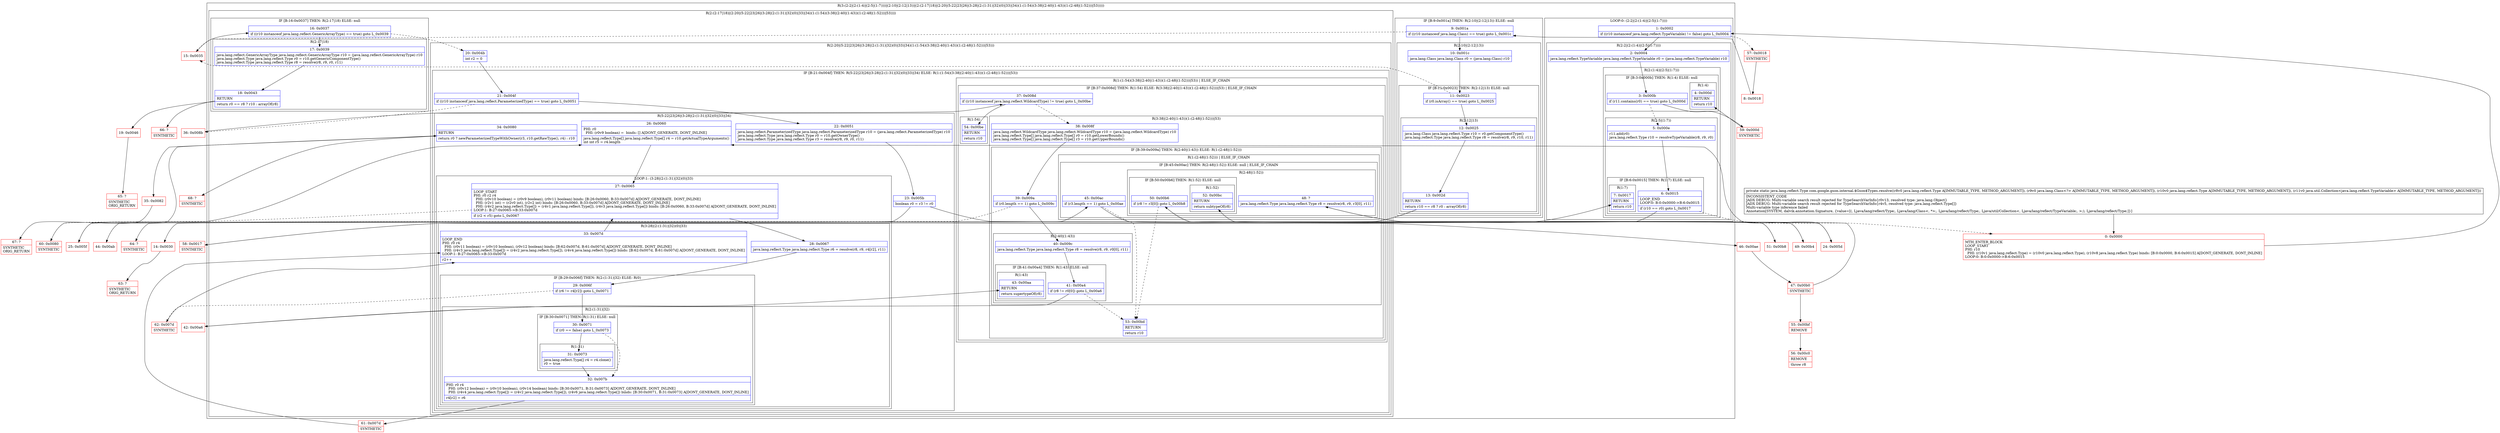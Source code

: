 digraph "CFG forcom.google.gson.internal.$Gson$Types.resolve(Ljava\/lang\/reflect\/Type;Ljava\/lang\/Class;Ljava\/lang\/reflect\/Type;Ljava\/util\/Collection;)Ljava\/lang\/reflect\/Type;" {
subgraph cluster_Region_1534978590 {
label = "R(3:(2:2|(2:(1:4)|(2:5|(1:7))))|(2:10|(2:12|13))|(2:(2:17|18)|(2:20|(5:22|23|26|(3:28|(2:(1:31)|32)(0)|33)|34)(1:(1:54)(3:38|(2:40|(1:43))(1:(2:48|(1:52)))|53)))))";
node [shape=record,color=blue];
subgraph cluster_LoopRegion_2136939883 {
label = "LOOP:0: (2:2|(2:(1:4)|(2:5|(1:7))))";
node [shape=record,color=blue];
Node_1 [shape=record,label="{1\:\ 0x0002|if ((r10 instanceof java.lang.reflect.TypeVariable) != false) goto L_0x0004\l}"];
subgraph cluster_Region_1915725195 {
label = "R(2:2|(2:(1:4)|(2:5|(1:7))))";
node [shape=record,color=blue];
Node_2 [shape=record,label="{2\:\ 0x0004|java.lang.reflect.TypeVariable java.lang.reflect.TypeVariable r0 = (java.lang.reflect.TypeVariable) r10\l}"];
subgraph cluster_Region_1339146586 {
label = "R(2:(1:4)|(2:5|(1:7)))";
node [shape=record,color=blue];
subgraph cluster_IfRegion_1910563795 {
label = "IF [B:3:0x000b] THEN: R(1:4) ELSE: null";
node [shape=record,color=blue];
Node_3 [shape=record,label="{3\:\ 0x000b|if (r11.contains(r0) == true) goto L_0x000d\l}"];
subgraph cluster_Region_1952339052 {
label = "R(1:4)";
node [shape=record,color=blue];
Node_4 [shape=record,label="{4\:\ 0x000d|RETURN\l|return r10\l}"];
}
}
subgraph cluster_Region_543591192 {
label = "R(2:5|(1:7))";
node [shape=record,color=blue];
Node_5 [shape=record,label="{5\:\ 0x000e|r11.add(r0)\ljava.lang.reflect.Type r10 = resolveTypeVariable(r8, r9, r0)\l}"];
subgraph cluster_IfRegion_786032632 {
label = "IF [B:6:0x0015] THEN: R(1:7) ELSE: null";
node [shape=record,color=blue];
Node_6 [shape=record,label="{6\:\ 0x0015|LOOP_END\lLOOP:0: B:0:0x0000\-\>B:6:0x0015\l|if (r10 == r0) goto L_0x0017\l}"];
subgraph cluster_Region_1078427107 {
label = "R(1:7)";
node [shape=record,color=blue];
Node_7 [shape=record,label="{7\:\ 0x0017|RETURN\l|return r10\l}"];
}
}
}
}
}
}
subgraph cluster_IfRegion_1207211205 {
label = "IF [B:9:0x001a] THEN: R(2:10|(2:12|13)) ELSE: null";
node [shape=record,color=blue];
Node_9 [shape=record,label="{9\:\ 0x001a|if ((r10 instanceof java.lang.Class) == true) goto L_0x001c\l}"];
subgraph cluster_Region_1638685705 {
label = "R(2:10|(2:12|13))";
node [shape=record,color=blue];
Node_10 [shape=record,label="{10\:\ 0x001c|java.lang.Class java.lang.Class r0 = (java.lang.Class) r10\l}"];
subgraph cluster_IfRegion_425263558 {
label = "IF [B:11:0x0023] THEN: R(2:12|13) ELSE: null";
node [shape=record,color=blue];
Node_11 [shape=record,label="{11\:\ 0x0023|if (r0.isArray() == true) goto L_0x0025\l}"];
subgraph cluster_Region_1236853029 {
label = "R(2:12|13)";
node [shape=record,color=blue];
Node_12 [shape=record,label="{12\:\ 0x0025|java.lang.Class java.lang.reflect.Type r10 = r0.getComponentType()\ljava.lang.reflect.Type java.lang.reflect.Type r8 = resolve(r8, r9, r10, r11)\l}"];
Node_13 [shape=record,label="{13\:\ 0x002d|RETURN\l|return r10 == r8 ? r0 : arrayOf(r8)\l}"];
}
}
}
}
subgraph cluster_Region_107890288 {
label = "R(2:(2:17|18)|(2:20|(5:22|23|26|(3:28|(2:(1:31)|32)(0)|33)|34)(1:(1:54)(3:38|(2:40|(1:43))(1:(2:48|(1:52)))|53))))";
node [shape=record,color=blue];
subgraph cluster_IfRegion_9805797 {
label = "IF [B:16:0x0037] THEN: R(2:17|18) ELSE: null";
node [shape=record,color=blue];
Node_16 [shape=record,label="{16\:\ 0x0037|if ((r10 instanceof java.lang.reflect.GenericArrayType) == true) goto L_0x0039\l}"];
subgraph cluster_Region_103264616 {
label = "R(2:17|18)";
node [shape=record,color=blue];
Node_17 [shape=record,label="{17\:\ 0x0039|java.lang.reflect.GenericArrayType java.lang.reflect.GenericArrayType r10 = (java.lang.reflect.GenericArrayType) r10\ljava.lang.reflect.Type java.lang.reflect.Type r0 = r10.getGenericComponentType()\ljava.lang.reflect.Type java.lang.reflect.Type r8 = resolve(r8, r9, r0, r11)\l}"];
Node_18 [shape=record,label="{18\:\ 0x0043|RETURN\l|return r0 == r8 ? r10 : arrayOf(r8)\l}"];
}
}
subgraph cluster_Region_1425650542 {
label = "R(2:20|(5:22|23|26|(3:28|(2:(1:31)|32)(0)|33)|34)(1:(1:54)(3:38|(2:40|(1:43))(1:(2:48|(1:52)))|53)))";
node [shape=record,color=blue];
Node_20 [shape=record,label="{20\:\ 0x004b|int r2 = 0\l}"];
subgraph cluster_IfRegion_2076590705 {
label = "IF [B:21:0x004f] THEN: R(5:22|23|26|(3:28|(2:(1:31)|32)(0)|33)|34) ELSE: R(1:(1:54)(3:38|(2:40|(1:43))(1:(2:48|(1:52)))|53))";
node [shape=record,color=blue];
Node_21 [shape=record,label="{21\:\ 0x004f|if ((r10 instanceof java.lang.reflect.ParameterizedType) == true) goto L_0x0051\l}"];
subgraph cluster_Region_1248174372 {
label = "R(5:22|23|26|(3:28|(2:(1:31)|32)(0)|33)|34)";
node [shape=record,color=blue];
Node_22 [shape=record,label="{22\:\ 0x0051|java.lang.reflect.ParameterizedType java.lang.reflect.ParameterizedType r10 = (java.lang.reflect.ParameterizedType) r10\ljava.lang.reflect.Type java.lang.reflect.Type r0 = r10.getOwnerType()\ljava.lang.reflect.Type java.lang.reflect.Type r3 = resolve(r8, r9, r0, r11)\l}"];
Node_23 [shape=record,label="{23\:\ 0x005b|boolean r0 = r3 != r0\l}"];
Node_26 [shape=record,label="{26\:\ 0x0060|PHI: r0 \l  PHI: (r0v9 boolean) =  binds: [] A[DONT_GENERATE, DONT_INLINE]\l|java.lang.reflect.Type[] java.lang.reflect.Type[] r4 = r10.getActualTypeArguments()\lint int r5 = r4.length\l}"];
subgraph cluster_LoopRegion_292625926 {
label = "LOOP:1: (3:28|(2:(1:31)|32)(0)|33)";
node [shape=record,color=blue];
Node_27 [shape=record,label="{27\:\ 0x0065|LOOP_START\lPHI: r0 r2 r4 \l  PHI: (r0v10 boolean) = (r0v9 boolean), (r0v11 boolean) binds: [B:26:0x0060, B:33:0x007d] A[DONT_GENERATE, DONT_INLINE]\l  PHI: (r2v1 int) = (r2v0 int), (r2v2 int) binds: [B:26:0x0060, B:33:0x007d] A[DONT_GENERATE, DONT_INLINE]\l  PHI: (r4v2 java.lang.reflect.Type[]) = (r4v1 java.lang.reflect.Type[]), (r4v3 java.lang.reflect.Type[]) binds: [B:26:0x0060, B:33:0x007d] A[DONT_GENERATE, DONT_INLINE]\lLOOP:1: B:27:0x0065\-\>B:33:0x007d\l|if (r2 \< r5) goto L_0x0067\l}"];
subgraph cluster_Region_557547699 {
label = "R(3:28|(2:(1:31)|32)(0)|33)";
node [shape=record,color=blue];
Node_28 [shape=record,label="{28\:\ 0x0067|java.lang.reflect.Type java.lang.reflect.Type r6 = resolve(r8, r9, r4[r2], r11)\l}"];
subgraph cluster_IfRegion_463664534 {
label = "IF [B:29:0x006f] THEN: R(2:(1:31)|32) ELSE: R(0)";
node [shape=record,color=blue];
Node_29 [shape=record,label="{29\:\ 0x006f|if (r6 != r4[r2]) goto L_0x0071\l}"];
subgraph cluster_Region_47793999 {
label = "R(2:(1:31)|32)";
node [shape=record,color=blue];
subgraph cluster_IfRegion_1478558234 {
label = "IF [B:30:0x0071] THEN: R(1:31) ELSE: null";
node [shape=record,color=blue];
Node_30 [shape=record,label="{30\:\ 0x0071|if (r0 == false) goto L_0x0073\l}"];
subgraph cluster_Region_1072233654 {
label = "R(1:31)";
node [shape=record,color=blue];
Node_31 [shape=record,label="{31\:\ 0x0073|java.lang.reflect.Type[] r4 = r4.clone()\lr0 = true\l}"];
}
}
Node_32 [shape=record,label="{32\:\ 0x007b|PHI: r0 r4 \l  PHI: (r0v12 boolean) = (r0v10 boolean), (r0v14 boolean) binds: [B:30:0x0071, B:31:0x0073] A[DONT_GENERATE, DONT_INLINE]\l  PHI: (r4v4 java.lang.reflect.Type[]) = (r4v2 java.lang.reflect.Type[]), (r4v6 java.lang.reflect.Type[]) binds: [B:30:0x0071, B:31:0x0073] A[DONT_GENERATE, DONT_INLINE]\l|r4[r2] = r6\l}"];
}
subgraph cluster_Region_418882416 {
label = "R(0)";
node [shape=record,color=blue];
}
}
Node_33 [shape=record,label="{33\:\ 0x007d|LOOP_END\lPHI: r0 r4 \l  PHI: (r0v11 boolean) = (r0v10 boolean), (r0v12 boolean) binds: [B:62:0x007d, B:61:0x007d] A[DONT_GENERATE, DONT_INLINE]\l  PHI: (r4v3 java.lang.reflect.Type[]) = (r4v2 java.lang.reflect.Type[]), (r4v4 java.lang.reflect.Type[]) binds: [B:62:0x007d, B:61:0x007d] A[DONT_GENERATE, DONT_INLINE]\lLOOP:1: B:27:0x0065\-\>B:33:0x007d\l|r2++\l}"];
}
}
Node_34 [shape=record,label="{34\:\ 0x0080|RETURN\l|return r0 ? newParameterizedTypeWithOwner(r3, r10.getRawType(), r4) : r10\l}"];
}
subgraph cluster_Region_1818115032 {
label = "R(1:(1:54)(3:38|(2:40|(1:43))(1:(2:48|(1:52)))|53)) | ELSE_IF_CHAIN\l";
node [shape=record,color=blue];
subgraph cluster_IfRegion_1075378945 {
label = "IF [B:37:0x008d] THEN: R(1:54) ELSE: R(3:38|(2:40|(1:43))(1:(2:48|(1:52)))|53) | ELSE_IF_CHAIN\l";
node [shape=record,color=blue];
Node_37 [shape=record,label="{37\:\ 0x008d|if ((r10 instanceof java.lang.reflect.WildcardType) != true) goto L_0x00be\l}"];
subgraph cluster_Region_159710393 {
label = "R(1:54)";
node [shape=record,color=blue];
Node_54 [shape=record,label="{54\:\ 0x00be|RETURN\l|return r10\l}"];
}
subgraph cluster_Region_465696828 {
label = "R(3:38|(2:40|(1:43))(1:(2:48|(1:52)))|53)";
node [shape=record,color=blue];
Node_38 [shape=record,label="{38\:\ 0x008f|java.lang.reflect.WildcardType java.lang.reflect.WildcardType r10 = (java.lang.reflect.WildcardType) r10\ljava.lang.reflect.Type[] java.lang.reflect.Type[] r0 = r10.getLowerBounds()\ljava.lang.reflect.Type[] java.lang.reflect.Type[] r3 = r10.getUpperBounds()\l}"];
subgraph cluster_IfRegion_1711463919 {
label = "IF [B:39:0x009a] THEN: R(2:40|(1:43)) ELSE: R(1:(2:48|(1:52)))";
node [shape=record,color=blue];
Node_39 [shape=record,label="{39\:\ 0x009a|if (r0.length == 1) goto L_0x009c\l}"];
subgraph cluster_Region_1786809084 {
label = "R(2:40|(1:43))";
node [shape=record,color=blue];
Node_40 [shape=record,label="{40\:\ 0x009c|java.lang.reflect.Type java.lang.reflect.Type r8 = resolve(r8, r9, r0[0], r11)\l}"];
subgraph cluster_IfRegion_573266908 {
label = "IF [B:41:0x00a4] THEN: R(1:43) ELSE: null";
node [shape=record,color=blue];
Node_41 [shape=record,label="{41\:\ 0x00a4|if (r8 != r0[0]) goto L_0x00a6\l}"];
subgraph cluster_Region_483934214 {
label = "R(1:43)";
node [shape=record,color=blue];
Node_43 [shape=record,label="{43\:\ 0x00aa|RETURN\l|return supertypeOf(r8)\l}"];
}
}
}
subgraph cluster_Region_751641306 {
label = "R(1:(2:48|(1:52))) | ELSE_IF_CHAIN\l";
node [shape=record,color=blue];
subgraph cluster_IfRegion_910116797 {
label = "IF [B:45:0x00ac] THEN: R(2:48|(1:52)) ELSE: null | ELSE_IF_CHAIN\l";
node [shape=record,color=blue];
Node_45 [shape=record,label="{45\:\ 0x00ac|if (r3.length == 1) goto L_0x00ae\l}"];
subgraph cluster_Region_1176635696 {
label = "R(2:48|(1:52))";
node [shape=record,color=blue];
Node_48 [shape=record,label="{48\:\ ?|java.lang.reflect.Type java.lang.reflect.Type r8 = resolve(r8, r9, r3[0], r11)\l}"];
subgraph cluster_IfRegion_681290850 {
label = "IF [B:50:0x00b6] THEN: R(1:52) ELSE: null";
node [shape=record,color=blue];
Node_50 [shape=record,label="{50\:\ 0x00b6|if (r8 != r3[0]) goto L_0x00b8\l}"];
subgraph cluster_Region_1343682326 {
label = "R(1:52)";
node [shape=record,color=blue];
Node_52 [shape=record,label="{52\:\ 0x00bc|RETURN\l|return subtypeOf(r8)\l}"];
}
}
}
}
}
}
Node_53 [shape=record,label="{53\:\ 0x00bd|RETURN\l|return r10\l}"];
}
}
}
}
}
}
}
Node_0 [shape=record,color=red,label="{0\:\ 0x0000|MTH_ENTER_BLOCK\lLOOP_START\lPHI: r10 \l  PHI: (r10v1 java.lang.reflect.Type) = (r10v0 java.lang.reflect.Type), (r10v8 java.lang.reflect.Type) binds: [B:0:0x0000, B:6:0x0015] A[DONT_GENERATE, DONT_INLINE]\lLOOP:0: B:0:0x0000\-\>B:6:0x0015\l}"];
Node_8 [shape=record,color=red,label="{8\:\ 0x0018}"];
Node_14 [shape=record,color=red,label="{14\:\ 0x0030}"];
Node_15 [shape=record,color=red,label="{15\:\ 0x0035}"];
Node_19 [shape=record,color=red,label="{19\:\ 0x0046}"];
Node_24 [shape=record,color=red,label="{24\:\ 0x005d}"];
Node_25 [shape=record,color=red,label="{25\:\ 0x005f}"];
Node_35 [shape=record,color=red,label="{35\:\ 0x0082}"];
Node_36 [shape=record,color=red,label="{36\:\ 0x008b}"];
Node_42 [shape=record,color=red,label="{42\:\ 0x00a6}"];
Node_44 [shape=record,color=red,label="{44\:\ 0x00ab}"];
Node_46 [shape=record,color=red,label="{46\:\ 0x00ae}"];
Node_47 [shape=record,color=red,label="{47\:\ 0x00b0|SYNTHETIC\l}"];
Node_49 [shape=record,color=red,label="{49\:\ 0x00b4}"];
Node_51 [shape=record,color=red,label="{51\:\ 0x00b8}"];
Node_55 [shape=record,color=red,label="{55\:\ 0x00bf|REMOVE\l}"];
Node_56 [shape=record,color=red,label="{56\:\ 0x00c0|REMOVE\l|throw r8\l}"];
Node_57 [shape=record,color=red,label="{57\:\ 0x0018|SYNTHETIC\l}"];
Node_58 [shape=record,color=red,label="{58\:\ 0x0017|SYNTHETIC\l}"];
Node_59 [shape=record,color=red,label="{59\:\ 0x000d|SYNTHETIC\l}"];
Node_60 [shape=record,color=red,label="{60\:\ 0x0080|SYNTHETIC\l}"];
Node_61 [shape=record,color=red,label="{61\:\ 0x007d|SYNTHETIC\l}"];
Node_62 [shape=record,color=red,label="{62\:\ 0x007d|SYNTHETIC\l}"];
Node_63 [shape=record,color=red,label="{63\:\ ?|SYNTHETIC\lORIG_RETURN\l}"];
Node_64 [shape=record,color=red,label="{64\:\ ?|SYNTHETIC\l}"];
Node_65 [shape=record,color=red,label="{65\:\ ?|SYNTHETIC\lORIG_RETURN\l}"];
Node_66 [shape=record,color=red,label="{66\:\ ?|SYNTHETIC\l}"];
Node_67 [shape=record,color=red,label="{67\:\ ?|SYNTHETIC\lORIG_RETURN\l}"];
Node_68 [shape=record,color=red,label="{68\:\ ?|SYNTHETIC\l}"];
MethodNode[shape=record,label="{private static java.lang.reflect.Type com.google.gson.internal.$Gson$Types.resolve((r8v0 java.lang.reflect.Type A[IMMUTABLE_TYPE, METHOD_ARGUMENT]), (r9v0 java.lang.Class\<?\> A[IMMUTABLE_TYPE, METHOD_ARGUMENT]), (r10v0 java.lang.reflect.Type A[IMMUTABLE_TYPE, METHOD_ARGUMENT]), (r11v0 java.util.Collection\<java.lang.reflect.TypeVariable\> A[IMMUTABLE_TYPE, METHOD_ARGUMENT]))  | INCONSISTENT_CODE\lJADX DEBUG: Multi\-variable search result rejected for TypeSearchVarInfo\{r0v13, resolved type: java.lang.Object\}\lJADX DEBUG: Multi\-variable search result rejected for TypeSearchVarInfo\{r4v5, resolved type: java.lang.reflect.Type[]\}\lMulti\-variable type inference failed\lAnnotation[SYSTEM, dalvik.annotation.Signature, \{value=[(, Ljava\/lang\/reflect\/Type;, Ljava\/lang\/Class\<, *\>;, Ljava\/lang\/reflect\/Type;, Ljava\/util\/Collection\<, Ljava\/lang\/reflect\/TypeVariable;, \>;), Ljava\/lang\/reflect\/Type;]\}]\l}"];
MethodNode -> Node_0;
Node_1 -> Node_2;
Node_1 -> Node_57[style=dashed];
Node_2 -> Node_3;
Node_3 -> Node_5[style=dashed];
Node_3 -> Node_59;
Node_5 -> Node_6;
Node_6 -> Node_0[style=dashed];
Node_6 -> Node_58;
Node_9 -> Node_10;
Node_9 -> Node_15[style=dashed];
Node_10 -> Node_11;
Node_11 -> Node_12;
Node_11 -> Node_15[style=dashed];
Node_12 -> Node_13;
Node_13 -> Node_14;
Node_13 -> Node_64;
Node_16 -> Node_17;
Node_16 -> Node_20[style=dashed];
Node_17 -> Node_18;
Node_18 -> Node_19;
Node_18 -> Node_66;
Node_20 -> Node_21;
Node_21 -> Node_22;
Node_21 -> Node_36[style=dashed];
Node_22 -> Node_23;
Node_23 -> Node_24;
Node_23 -> Node_25;
Node_26 -> Node_27;
Node_27 -> Node_28;
Node_27 -> Node_60[style=dashed];
Node_28 -> Node_29;
Node_29 -> Node_30;
Node_29 -> Node_62[style=dashed];
Node_30 -> Node_31;
Node_30 -> Node_32[style=dashed];
Node_31 -> Node_32;
Node_32 -> Node_61;
Node_33 -> Node_27;
Node_34 -> Node_35;
Node_34 -> Node_68;
Node_37 -> Node_38[style=dashed];
Node_37 -> Node_54;
Node_38 -> Node_39;
Node_39 -> Node_40;
Node_39 -> Node_44[style=dashed];
Node_40 -> Node_41;
Node_41 -> Node_42;
Node_41 -> Node_53[style=dashed];
Node_45 -> Node_46;
Node_45 -> Node_53[style=dashed];
Node_48 -> Node_49;
Node_50 -> Node_51;
Node_50 -> Node_53[style=dashed];
Node_0 -> Node_1;
Node_8 -> Node_9;
Node_14 -> Node_63;
Node_15 -> Node_16;
Node_19 -> Node_65;
Node_24 -> Node_26;
Node_25 -> Node_26;
Node_35 -> Node_67;
Node_36 -> Node_37;
Node_42 -> Node_43;
Node_44 -> Node_45;
Node_46 -> Node_47;
Node_47 -> Node_48;
Node_47 -> Node_55;
Node_49 -> Node_50;
Node_51 -> Node_52;
Node_55 -> Node_56;
Node_57 -> Node_8;
Node_58 -> Node_7;
Node_59 -> Node_4;
Node_60 -> Node_34;
Node_61 -> Node_33;
Node_62 -> Node_33;
}

